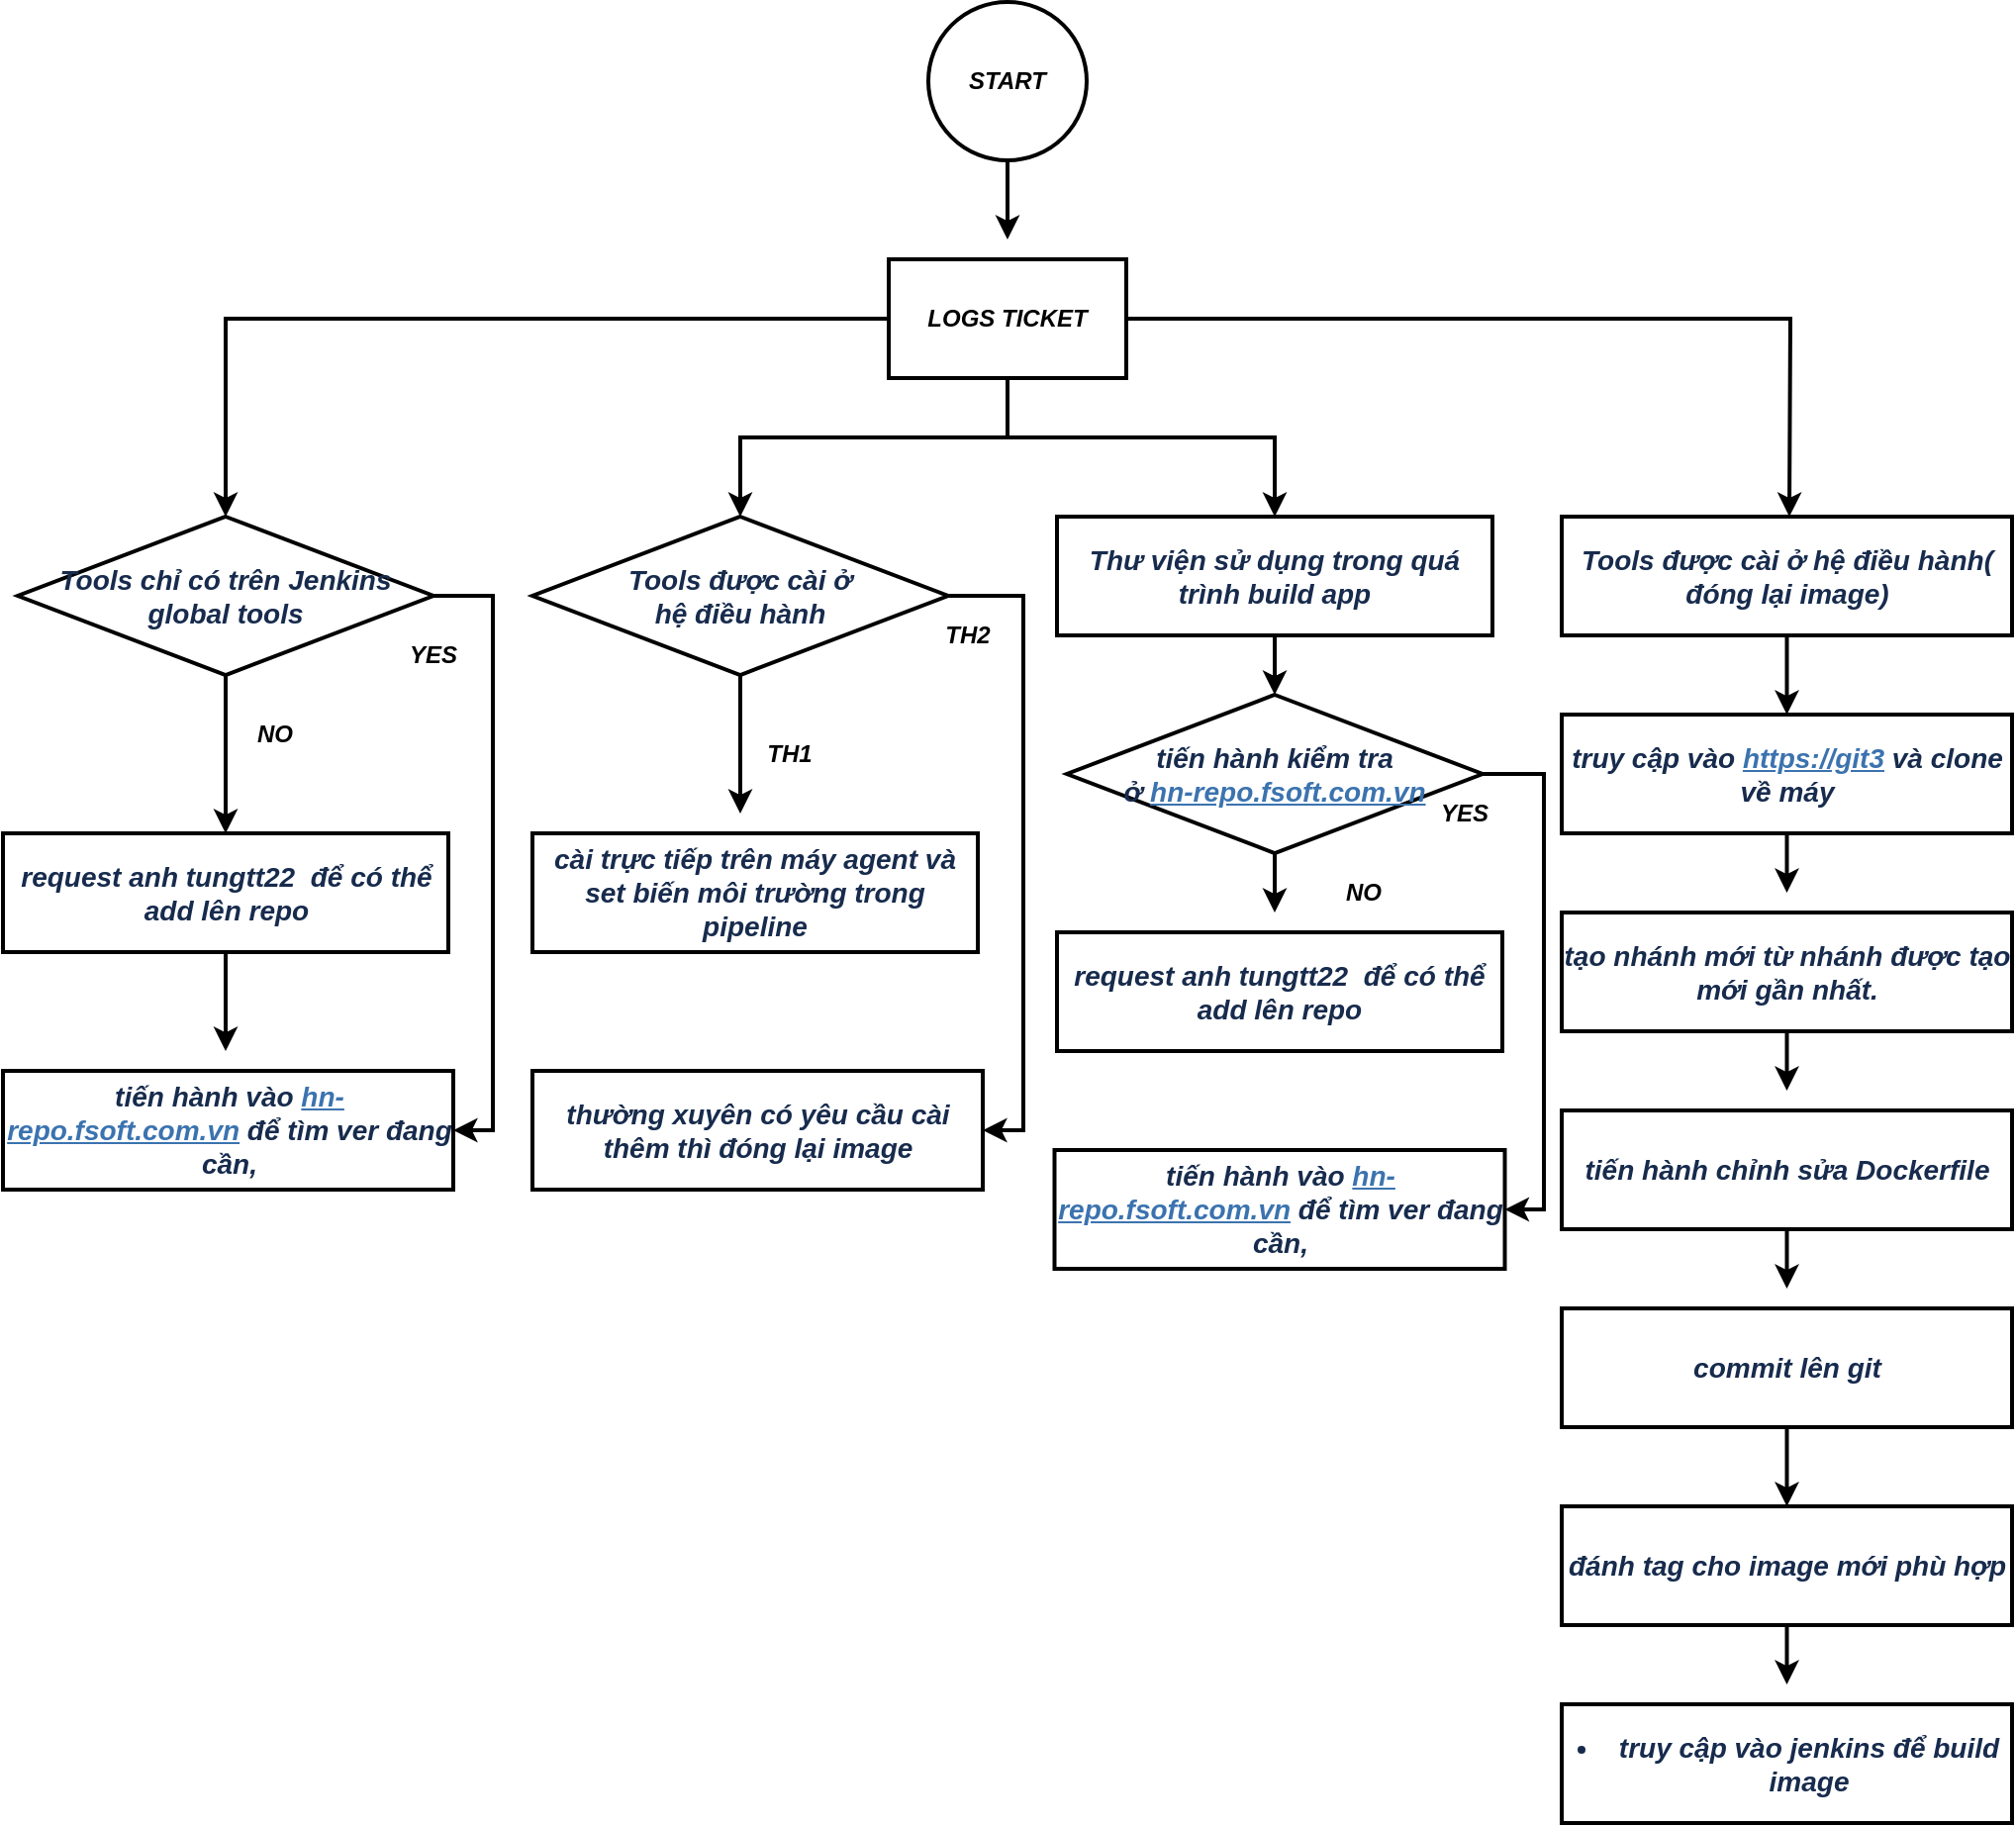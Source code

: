 <mxfile version="14.9.7" type="github">
  <diagram id="lUU1369Ov04XNidzJ1nA" name="Page-1">
    <mxGraphModel dx="2554" dy="1047" grid="1" gridSize="10" guides="1" tooltips="1" connect="1" arrows="1" fold="1" page="0" pageScale="1" pageWidth="827" pageHeight="1169" math="0" shadow="0">
      <root>
        <mxCell id="0" />
        <mxCell id="1" parent="0" />
        <mxCell id="ZBARFj78i8StIJnQIs7P-3" style="edgeStyle=orthogonalEdgeStyle;rounded=0;orthogonalLoop=1;jettySize=auto;html=1;strokeWidth=2;fontStyle=3;align=center;" edge="1" parent="1" source="ZBARFj78i8StIJnQIs7P-1">
          <mxGeometry relative="1" as="geometry">
            <mxPoint x="70" y="160" as="targetPoint" />
          </mxGeometry>
        </mxCell>
        <mxCell id="ZBARFj78i8StIJnQIs7P-1" value="START" style="ellipse;whiteSpace=wrap;html=1;aspect=fixed;strokeWidth=2;fontStyle=3;align=center;" vertex="1" parent="1">
          <mxGeometry x="30" y="40" width="80" height="80" as="geometry" />
        </mxCell>
        <mxCell id="ZBARFj78i8StIJnQIs7P-8" value="" style="edgeStyle=orthogonalEdgeStyle;rounded=0;orthogonalLoop=1;jettySize=auto;html=1;strokeWidth=2;fontStyle=3;align=center;" edge="1" parent="1" source="ZBARFj78i8StIJnQIs7P-2">
          <mxGeometry relative="1" as="geometry">
            <mxPoint x="205" y="300" as="targetPoint" />
            <Array as="points">
              <mxPoint x="70" y="260" />
              <mxPoint x="205" y="260" />
            </Array>
          </mxGeometry>
        </mxCell>
        <mxCell id="ZBARFj78i8StIJnQIs7P-14" style="edgeStyle=orthogonalEdgeStyle;rounded=0;orthogonalLoop=1;jettySize=auto;html=1;entryX=0.5;entryY=0;entryDx=0;entryDy=0;strokeWidth=2;fontStyle=3;align=center;" edge="1" parent="1" source="ZBARFj78i8StIJnQIs7P-2" target="ZBARFj78i8StIJnQIs7P-5">
          <mxGeometry relative="1" as="geometry">
            <Array as="points">
              <mxPoint x="70" y="260" />
              <mxPoint x="-65" y="260" />
            </Array>
          </mxGeometry>
        </mxCell>
        <mxCell id="ZBARFj78i8StIJnQIs7P-15" style="edgeStyle=orthogonalEdgeStyle;rounded=0;orthogonalLoop=1;jettySize=auto;html=1;strokeWidth=2;fontStyle=3;align=center;" edge="1" parent="1" source="ZBARFj78i8StIJnQIs7P-2" target="ZBARFj78i8StIJnQIs7P-4">
          <mxGeometry relative="1" as="geometry" />
        </mxCell>
        <mxCell id="ZBARFj78i8StIJnQIs7P-16" style="edgeStyle=orthogonalEdgeStyle;rounded=0;orthogonalLoop=1;jettySize=auto;html=1;entryX=0.5;entryY=0;entryDx=0;entryDy=0;strokeWidth=2;fontStyle=3;align=center;" edge="1" parent="1" source="ZBARFj78i8StIJnQIs7P-2">
          <mxGeometry relative="1" as="geometry">
            <mxPoint x="465" y="300" as="targetPoint" />
          </mxGeometry>
        </mxCell>
        <mxCell id="ZBARFj78i8StIJnQIs7P-2" value="LOGS TICKET" style="rounded=0;whiteSpace=wrap;html=1;strokeWidth=2;fontStyle=3;align=center;" vertex="1" parent="1">
          <mxGeometry x="10" y="170" width="120" height="60" as="geometry" />
        </mxCell>
        <mxCell id="ZBARFj78i8StIJnQIs7P-18" style="edgeStyle=orthogonalEdgeStyle;rounded=0;orthogonalLoop=1;jettySize=auto;html=1;entryX=0.5;entryY=0;entryDx=0;entryDy=0;strokeWidth=2;fontStyle=3;align=center;" edge="1" parent="1" source="ZBARFj78i8StIJnQIs7P-4" target="ZBARFj78i8StIJnQIs7P-17">
          <mxGeometry relative="1" as="geometry" />
        </mxCell>
        <mxCell id="ZBARFj78i8StIJnQIs7P-23" style="edgeStyle=orthogonalEdgeStyle;rounded=0;orthogonalLoop=1;jettySize=auto;html=1;entryX=1;entryY=0.5;entryDx=0;entryDy=0;strokeWidth=2;fontStyle=3;align=center;" edge="1" parent="1" source="ZBARFj78i8StIJnQIs7P-4" target="ZBARFj78i8StIJnQIs7P-21">
          <mxGeometry relative="1" as="geometry">
            <Array as="points">
              <mxPoint x="-190" y="340" />
              <mxPoint x="-190" y="610" />
            </Array>
          </mxGeometry>
        </mxCell>
        <mxCell id="ZBARFj78i8StIJnQIs7P-4" value="&lt;span style=&quot;color: rgb(23, 43, 77); font-size: 14px;&quot;&gt;Tools chỉ có trên Jenkins &lt;br&gt;global tools&lt;/span&gt;" style="rhombus;whiteSpace=wrap;html=1;strokeWidth=2;fontStyle=3;align=center;" vertex="1" parent="1">
          <mxGeometry x="-430" y="300" width="210" height="80" as="geometry" />
        </mxCell>
        <mxCell id="ZBARFj78i8StIJnQIs7P-30" style="edgeStyle=orthogonalEdgeStyle;rounded=0;orthogonalLoop=1;jettySize=auto;html=1;strokeWidth=2;fontStyle=3;align=center;" edge="1" parent="1" source="ZBARFj78i8StIJnQIs7P-5">
          <mxGeometry relative="1" as="geometry">
            <mxPoint x="-65" y="450" as="targetPoint" />
          </mxGeometry>
        </mxCell>
        <mxCell id="ZBARFj78i8StIJnQIs7P-31" style="edgeStyle=orthogonalEdgeStyle;rounded=0;orthogonalLoop=1;jettySize=auto;html=1;entryX=1;entryY=0.5;entryDx=0;entryDy=0;strokeWidth=2;fontStyle=3;align=center;" edge="1" parent="1" source="ZBARFj78i8StIJnQIs7P-5" target="ZBARFj78i8StIJnQIs7P-28">
          <mxGeometry relative="1" as="geometry">
            <Array as="points">
              <mxPoint x="78" y="340" />
              <mxPoint x="78" y="610" />
            </Array>
          </mxGeometry>
        </mxCell>
        <mxCell id="ZBARFj78i8StIJnQIs7P-5" value="&lt;span style=&quot;color: rgb(23, 43, 77); font-size: 14px;&quot;&gt;Tools được cài ở &lt;br&gt;hệ điều hành&lt;/span&gt;" style="rhombus;whiteSpace=wrap;html=1;strokeWidth=2;fontStyle=3;align=center;" vertex="1" parent="1">
          <mxGeometry x="-170" y="300" width="210" height="80" as="geometry" />
        </mxCell>
        <mxCell id="ZBARFj78i8StIJnQIs7P-26" style="edgeStyle=orthogonalEdgeStyle;rounded=0;orthogonalLoop=1;jettySize=auto;html=1;strokeWidth=2;fontStyle=3;align=center;" edge="1" parent="1" source="ZBARFj78i8StIJnQIs7P-17">
          <mxGeometry relative="1" as="geometry">
            <mxPoint x="-325" y="570" as="targetPoint" />
          </mxGeometry>
        </mxCell>
        <mxCell id="ZBARFj78i8StIJnQIs7P-17" value="&lt;span style=&quot;color: rgb(23, 43, 77); font-size: 14px;&quot;&gt;request anh tungtt22&amp;nbsp; để có thể add lên repo&lt;/span&gt;" style="rounded=0;whiteSpace=wrap;html=1;strokeWidth=2;fontStyle=3;align=center;" vertex="1" parent="1">
          <mxGeometry x="-437.5" y="460" width="225" height="60" as="geometry" />
        </mxCell>
        <mxCell id="ZBARFj78i8StIJnQIs7P-19" value="NO" style="text;html=1;strokeColor=none;fillColor=none;align=center;verticalAlign=middle;whiteSpace=wrap;rounded=0;strokeWidth=2;fontStyle=3" vertex="1" parent="1">
          <mxGeometry x="-320" y="400" width="40" height="20" as="geometry" />
        </mxCell>
        <mxCell id="ZBARFj78i8StIJnQIs7P-21" value="&lt;span style=&quot;color: rgb(23, 43, 77); font-size: 14px;&quot;&gt;tiến hành vào&amp;nbsp;&lt;/span&gt;&lt;a class=&quot;external-link&quot; href=&quot;http://hn-repo.fsoft.com.vn/&quot; style=&quot;color: rgb(59, 115, 175); font-size: 14px;&quot;&gt;hn-repo.fsoft.com.vn&lt;/a&gt;&lt;span style=&quot;color: rgb(23, 43, 77); font-size: 14px;&quot;&gt;&amp;nbsp;để tìm ver đang cần,&lt;/span&gt;" style="rounded=0;whiteSpace=wrap;html=1;strokeWidth=2;fontStyle=3;align=center;" vertex="1" parent="1">
          <mxGeometry x="-437.5" y="580" width="227.5" height="60" as="geometry" />
        </mxCell>
        <mxCell id="ZBARFj78i8StIJnQIs7P-24" value="YES" style="text;html=1;strokeColor=none;fillColor=none;align=center;verticalAlign=middle;whiteSpace=wrap;rounded=0;strokeWidth=2;fontStyle=3" vertex="1" parent="1">
          <mxGeometry x="-240" y="360" width="40" height="20" as="geometry" />
        </mxCell>
        <mxCell id="ZBARFj78i8StIJnQIs7P-27" value="&lt;span style=&quot;color: rgb(23, 43, 77); font-size: 14px;&quot;&gt;cài trực tiếp trên máy agent và set biến môi trường trong pipeline&lt;/span&gt;" style="rounded=0;whiteSpace=wrap;html=1;strokeWidth=2;fontStyle=3;align=center;" vertex="1" parent="1">
          <mxGeometry x="-170" y="460" width="225" height="60" as="geometry" />
        </mxCell>
        <mxCell id="ZBARFj78i8StIJnQIs7P-28" value="&lt;span style=&quot;color: rgb(23, 43, 77); font-size: 14px;&quot;&gt;thường xuyên có yêu cầu cài thêm thì đóng lại image&lt;/span&gt;" style="rounded=0;whiteSpace=wrap;html=1;strokeWidth=2;fontStyle=3;align=center;" vertex="1" parent="1">
          <mxGeometry x="-170" y="580" width="227.5" height="60" as="geometry" />
        </mxCell>
        <mxCell id="ZBARFj78i8StIJnQIs7P-32" value="TH1" style="text;html=1;strokeColor=none;fillColor=none;align=center;verticalAlign=middle;whiteSpace=wrap;rounded=0;strokeWidth=2;fontStyle=3" vertex="1" parent="1">
          <mxGeometry x="-60" y="410" width="40" height="20" as="geometry" />
        </mxCell>
        <mxCell id="ZBARFj78i8StIJnQIs7P-33" value="TH2" style="text;html=1;strokeColor=none;fillColor=none;align=center;verticalAlign=middle;whiteSpace=wrap;rounded=0;strokeWidth=2;fontStyle=3" vertex="1" parent="1">
          <mxGeometry x="30" y="350" width="40" height="20" as="geometry" />
        </mxCell>
        <mxCell id="ZBARFj78i8StIJnQIs7P-43" style="edgeStyle=orthogonalEdgeStyle;rounded=0;orthogonalLoop=1;jettySize=auto;html=1;entryX=1;entryY=0.5;entryDx=0;entryDy=0;strokeWidth=2;fontStyle=3;align=center;" edge="1" parent="1" source="ZBARFj78i8StIJnQIs7P-36" target="ZBARFj78i8StIJnQIs7P-40">
          <mxGeometry relative="1" as="geometry">
            <Array as="points">
              <mxPoint x="341" y="430" />
              <mxPoint x="341" y="650" />
            </Array>
          </mxGeometry>
        </mxCell>
        <mxCell id="ZBARFj78i8StIJnQIs7P-45" style="edgeStyle=orthogonalEdgeStyle;rounded=0;orthogonalLoop=1;jettySize=auto;html=1;strokeWidth=2;fontStyle=3;align=center;" edge="1" parent="1" source="ZBARFj78i8StIJnQIs7P-36">
          <mxGeometry relative="1" as="geometry">
            <mxPoint x="205" y="500" as="targetPoint" />
          </mxGeometry>
        </mxCell>
        <mxCell id="ZBARFj78i8StIJnQIs7P-36" value="&lt;span style=&quot;color: rgb(23, 43, 77); font-size: 14px;&quot;&gt;tiến hành kiểm tra &lt;br&gt;ở&amp;nbsp;&lt;/span&gt;&lt;a class=&quot;external-link&quot; href=&quot;http://hn-repo.fsoft.com.vn/&quot; style=&quot;color: rgb(59, 115, 175); font-size: 14px;&quot;&gt;hn-repo.fsoft.com.vn&lt;/a&gt;" style="rhombus;whiteSpace=wrap;html=1;strokeWidth=2;fontStyle=3;align=center;" vertex="1" parent="1">
          <mxGeometry x="100" y="390" width="210" height="80" as="geometry" />
        </mxCell>
        <mxCell id="ZBARFj78i8StIJnQIs7P-38" value="" style="edgeStyle=orthogonalEdgeStyle;rounded=0;orthogonalLoop=1;jettySize=auto;html=1;strokeWidth=2;fontStyle=3;align=center;" edge="1" parent="1" source="ZBARFj78i8StIJnQIs7P-37" target="ZBARFj78i8StIJnQIs7P-36">
          <mxGeometry relative="1" as="geometry" />
        </mxCell>
        <mxCell id="ZBARFj78i8StIJnQIs7P-37" value="&lt;span style=&quot;color: rgb(23, 43, 77); font-size: 14px;&quot;&gt;Thư viện sử dụng trong quá trình build app&lt;/span&gt;" style="rounded=0;whiteSpace=wrap;html=1;strokeWidth=2;fontStyle=3;align=center;" vertex="1" parent="1">
          <mxGeometry x="95" y="300" width="220" height="60" as="geometry" />
        </mxCell>
        <mxCell id="ZBARFj78i8StIJnQIs7P-39" value="&lt;span style=&quot;color: rgb(23, 43, 77); font-size: 14px;&quot;&gt;request anh tungtt22&amp;nbsp; để có thể add lên repo&lt;/span&gt;" style="rounded=0;whiteSpace=wrap;html=1;strokeWidth=2;fontStyle=3;align=center;" vertex="1" parent="1">
          <mxGeometry x="95" y="510" width="225" height="60" as="geometry" />
        </mxCell>
        <mxCell id="ZBARFj78i8StIJnQIs7P-40" value="&lt;span style=&quot;color: rgb(23, 43, 77); font-size: 14px;&quot;&gt;tiến hành vào&amp;nbsp;&lt;/span&gt;&lt;a class=&quot;external-link&quot; href=&quot;http://hn-repo.fsoft.com.vn/&quot; style=&quot;color: rgb(59, 115, 175); font-size: 14px;&quot;&gt;hn-repo.fsoft.com.vn&lt;/a&gt;&lt;span style=&quot;color: rgb(23, 43, 77); font-size: 14px;&quot;&gt;&amp;nbsp;để tìm ver đang cần,&lt;/span&gt;" style="rounded=0;whiteSpace=wrap;html=1;strokeWidth=2;fontStyle=3;align=center;" vertex="1" parent="1">
          <mxGeometry x="93.75" y="620" width="227.5" height="60" as="geometry" />
        </mxCell>
        <mxCell id="ZBARFj78i8StIJnQIs7P-41" value="NO" style="text;html=1;strokeColor=none;fillColor=none;align=center;verticalAlign=middle;whiteSpace=wrap;rounded=0;strokeWidth=2;fontStyle=3" vertex="1" parent="1">
          <mxGeometry x="230" y="480" width="40" height="20" as="geometry" />
        </mxCell>
        <mxCell id="ZBARFj78i8StIJnQIs7P-42" value="YES" style="text;html=1;strokeColor=none;fillColor=none;align=center;verticalAlign=middle;whiteSpace=wrap;rounded=0;strokeWidth=2;fontStyle=3" vertex="1" parent="1">
          <mxGeometry x="281.25" y="440" width="40" height="20" as="geometry" />
        </mxCell>
        <mxCell id="ZBARFj78i8StIJnQIs7P-49" style="edgeStyle=orthogonalEdgeStyle;rounded=0;orthogonalLoop=1;jettySize=auto;html=1;entryX=0.5;entryY=0;entryDx=0;entryDy=0;strokeWidth=2;fontStyle=3;align=center;" edge="1" parent="1" source="ZBARFj78i8StIJnQIs7P-47" target="ZBARFj78i8StIJnQIs7P-48">
          <mxGeometry relative="1" as="geometry" />
        </mxCell>
        <mxCell id="ZBARFj78i8StIJnQIs7P-47" value="&lt;span style=&quot;color: rgb(23, 43, 77); font-size: 14px;&quot;&gt;Tools được cài ở hệ điều hành( đóng lại image)&lt;/span&gt;" style="rounded=0;whiteSpace=wrap;html=1;strokeWidth=2;fontStyle=3;align=center;" vertex="1" parent="1">
          <mxGeometry x="350" y="300" width="227.5" height="60" as="geometry" />
        </mxCell>
        <mxCell id="ZBARFj78i8StIJnQIs7P-55" style="edgeStyle=orthogonalEdgeStyle;rounded=0;orthogonalLoop=1;jettySize=auto;html=1;strokeWidth=2;fontStyle=3;align=center;" edge="1" parent="1" source="ZBARFj78i8StIJnQIs7P-48">
          <mxGeometry relative="1" as="geometry">
            <mxPoint x="463.75" y="490" as="targetPoint" />
          </mxGeometry>
        </mxCell>
        <mxCell id="ZBARFj78i8StIJnQIs7P-48" value="&lt;span style=&quot;color: rgb(23, 43, 77); font-size: 14px;&quot;&gt;truy cập vào&amp;nbsp;&lt;/span&gt;&lt;a class=&quot;external-link&quot; href=&quot;https://git3.fsoft.com.vn/GROUP/DevOps/SDS/aapk-images.git&quot; style=&quot;color: rgb(59, 115, 175); font-size: 14px;&quot;&gt;https://git3&lt;/a&gt;&lt;span style=&quot;color: rgb(23, 43, 77); font-size: 14px;&quot;&gt;&amp;nbsp;và clone về máy&lt;/span&gt;" style="rounded=0;whiteSpace=wrap;html=1;strokeWidth=2;fontStyle=3;align=center;" vertex="1" parent="1">
          <mxGeometry x="350" y="400" width="227.5" height="60" as="geometry" />
        </mxCell>
        <mxCell id="ZBARFj78i8StIJnQIs7P-56" style="edgeStyle=orthogonalEdgeStyle;rounded=0;orthogonalLoop=1;jettySize=auto;html=1;strokeWidth=2;fontStyle=3;align=center;" edge="1" parent="1" source="ZBARFj78i8StIJnQIs7P-50">
          <mxGeometry relative="1" as="geometry">
            <mxPoint x="463.75" y="590" as="targetPoint" />
          </mxGeometry>
        </mxCell>
        <mxCell id="ZBARFj78i8StIJnQIs7P-50" value="&lt;span style=&quot;color: rgb(23, 43, 77); font-size: 14px;&quot;&gt;tạo nhánh mới từ nhánh được tạo mới gần nhất.&lt;/span&gt;" style="rounded=0;whiteSpace=wrap;html=1;strokeWidth=2;fontStyle=3;align=center;" vertex="1" parent="1">
          <mxGeometry x="350" y="500" width="227.5" height="60" as="geometry" />
        </mxCell>
        <mxCell id="ZBARFj78i8StIJnQIs7P-57" style="edgeStyle=orthogonalEdgeStyle;rounded=0;orthogonalLoop=1;jettySize=auto;html=1;strokeWidth=2;fontStyle=3;align=center;" edge="1" parent="1" source="ZBARFj78i8StIJnQIs7P-51">
          <mxGeometry relative="1" as="geometry">
            <mxPoint x="463.75" y="690" as="targetPoint" />
          </mxGeometry>
        </mxCell>
        <mxCell id="ZBARFj78i8StIJnQIs7P-51" value="&lt;span style=&quot;color: rgb(23, 43, 77); font-size: 14px;&quot;&gt;tiến hành chỉnh sửa Dockerfile&lt;/span&gt;" style="rounded=0;whiteSpace=wrap;html=1;strokeWidth=2;fontStyle=3;align=center;" vertex="1" parent="1">
          <mxGeometry x="350" y="600" width="227.5" height="60" as="geometry" />
        </mxCell>
        <mxCell id="ZBARFj78i8StIJnQIs7P-58" style="edgeStyle=orthogonalEdgeStyle;rounded=0;orthogonalLoop=1;jettySize=auto;html=1;entryX=0.5;entryY=0;entryDx=0;entryDy=0;strokeWidth=2;fontStyle=3;align=center;" edge="1" parent="1" source="ZBARFj78i8StIJnQIs7P-52" target="ZBARFj78i8StIJnQIs7P-53">
          <mxGeometry relative="1" as="geometry" />
        </mxCell>
        <mxCell id="ZBARFj78i8StIJnQIs7P-52" value="&lt;span style=&quot;color: rgb(23, 43, 77); font-size: 14px;&quot;&gt;commit lên git&lt;/span&gt;" style="rounded=0;whiteSpace=wrap;html=1;strokeWidth=2;fontStyle=3;align=center;" vertex="1" parent="1">
          <mxGeometry x="350" y="700" width="227.5" height="60" as="geometry" />
        </mxCell>
        <mxCell id="ZBARFj78i8StIJnQIs7P-59" style="edgeStyle=orthogonalEdgeStyle;rounded=0;orthogonalLoop=1;jettySize=auto;html=1;strokeWidth=2;fontStyle=3;align=center;" edge="1" parent="1" source="ZBARFj78i8StIJnQIs7P-53">
          <mxGeometry relative="1" as="geometry">
            <mxPoint x="463.75" y="890" as="targetPoint" />
          </mxGeometry>
        </mxCell>
        <mxCell id="ZBARFj78i8StIJnQIs7P-53" value="&lt;span style=&quot;color: rgb(23, 43, 77); font-size: 14px;&quot;&gt;đánh tag cho image mới phù hợp&lt;/span&gt;" style="rounded=0;whiteSpace=wrap;html=1;strokeWidth=2;fontStyle=3;align=center;" vertex="1" parent="1">
          <mxGeometry x="350" y="800" width="227.5" height="60" as="geometry" />
        </mxCell>
        <mxCell id="ZBARFj78i8StIJnQIs7P-54" value="&lt;ul style=&quot;margin: 0px; padding-left: 22px; color: rgb(23, 43, 77); font-size: 14px;&quot;&gt;&lt;li&gt;truy cập vào jenkins để build image&lt;/li&gt;&lt;/ul&gt;" style="rounded=0;whiteSpace=wrap;html=1;strokeWidth=2;fontStyle=3;align=center;" vertex="1" parent="1">
          <mxGeometry x="350" y="900" width="227.5" height="60" as="geometry" />
        </mxCell>
      </root>
    </mxGraphModel>
  </diagram>
</mxfile>
